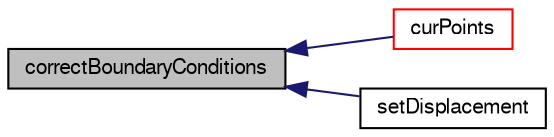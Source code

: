 digraph "correctBoundaryConditions"
{
  bgcolor="transparent";
  edge [fontname="FreeSans",fontsize="10",labelfontname="FreeSans",labelfontsize="10"];
  node [fontname="FreeSans",fontsize="10",shape=record];
  rankdir="LR";
  Node362 [label="correctBoundaryConditions",height=0.2,width=0.4,color="black", fillcolor="grey75", style="filled", fontcolor="black"];
  Node362 -> Node363 [dir="back",color="midnightblue",fontsize="10",style="solid",fontname="FreeSans"];
  Node363 [label="curPoints",height=0.2,width=0.4,color="red",URL="$a21550.html#a1996b85ae62abe724454832e65fdbfa4",tooltip="Get the current points (oldPoints+scale*displacement) "];
  Node362 -> Node365 [dir="back",color="midnightblue",fontsize="10",style="solid",fontname="FreeSans"];
  Node365 [label="setDisplacement",height=0.2,width=0.4,color="black",URL="$a21550.html#a8396b8475f38292dded9607a9e492dad"];
}
